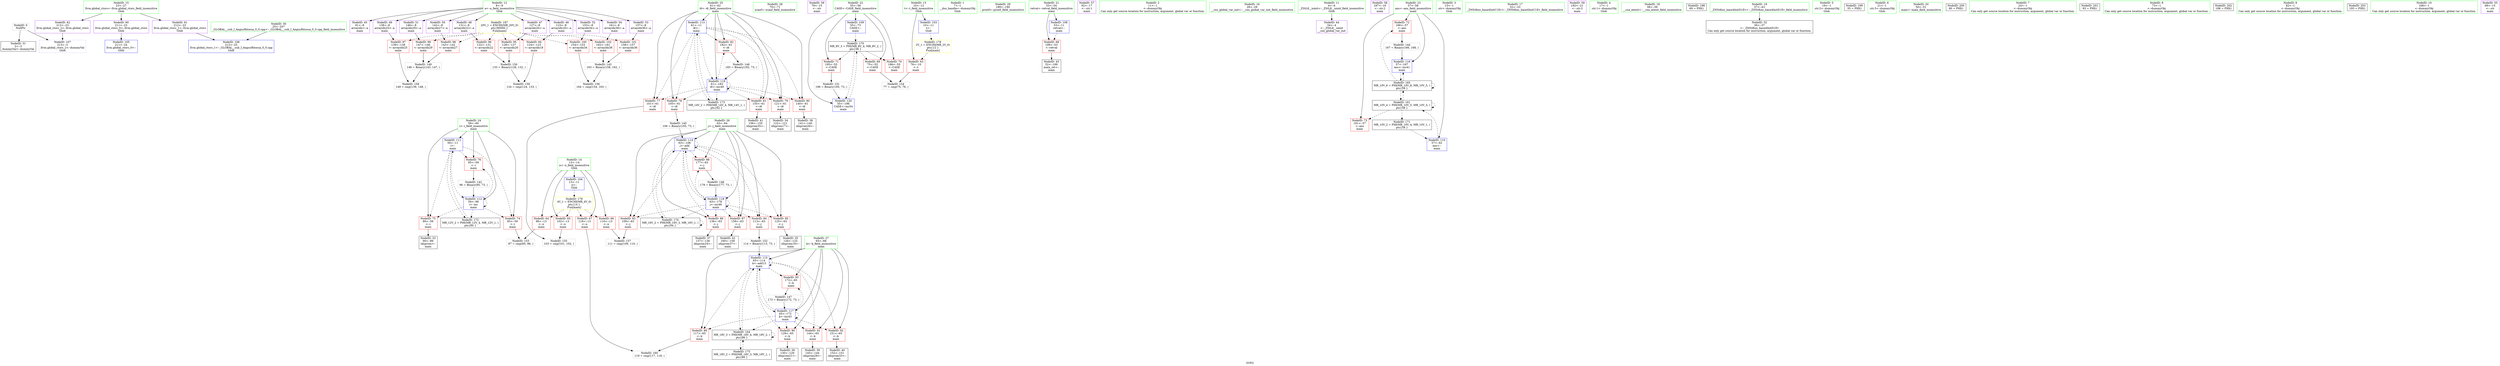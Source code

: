 digraph "SVFG" {
	label="SVFG";

	Node0x5563a91038f0 [shape=record,color=grey,label="{NodeID: 0\nNullPtr}"];
	Node0x5563a91038f0 -> Node0x5563a911b810[style=solid];
	Node0x5563a91038f0 -> Node0x5563a911cff0[style=solid];
	Node0x5563a911c710 [shape=record,color=red,label="{NodeID: 97\n139\<--138\n\<--arrayidx25\nmain\n}"];
	Node0x5563a911c710 -> Node0x5563a9124ab0[style=solid];
	Node0x5563a9104fe0 [shape=record,color=green,label="{NodeID: 14\n13\<--14\nn\<--n_field_insensitive\nGlob }"];
	Node0x5563a9104fe0 -> Node0x5563a911e3f0[style=solid];
	Node0x5563a9104fe0 -> Node0x5563a911e4c0[style=solid];
	Node0x5563a9104fe0 -> Node0x5563a911e590[style=solid];
	Node0x5563a9104fe0 -> Node0x5563a911e660[style=solid];
	Node0x5563a9104fe0 -> Node0x5563a911ccf0[style=solid];
	Node0x5563a911d360 [shape=record,color=blue,label="{NodeID: 111\n59\<--11\ni\<--\nmain\n}"];
	Node0x5563a911d360 -> Node0x5563a911ec10[style=dashed];
	Node0x5563a911d360 -> Node0x5563a911ece0[style=dashed];
	Node0x5563a911d360 -> Node0x5563a911edb0[style=dashed];
	Node0x5563a911d360 -> Node0x5563a911d430[style=dashed];
	Node0x5563a911d360 -> Node0x5563a912db10[style=dashed];
	Node0x5563a911b5a0 [shape=record,color=green,label="{NodeID: 28\n70\<--71\nscanf\<--scanf_field_insensitive\n}"];
	Node0x5563a911c160 [shape=record,color=black,label="{NodeID: 42\n160\<--159\nidxprom37\<--\nmain\n}"];
	Node0x5563a911dce0 [shape=record,color=purple,label="{NodeID: 56\n79\<--15\n\<--.str\nmain\n}"];
	Node0x5563a9124330 [shape=record,color=grey,label="{NodeID: 153\n87 = cmp(85, 86, )\n}"];
	Node0x5563a911e8d0 [shape=record,color=red,label="{NodeID: 70\n186\<--55\n\<--CASE\nmain\n}"];
	Node0x5563a911f430 [shape=record,color=red,label="{NodeID: 84\n113\<--63\n\<--j\nmain\n}"];
	Node0x5563a911f430 -> Node0x5563a91241b0[style=solid];
	Node0x5563a9102a00 [shape=record,color=green,label="{NodeID: 1\n7\<--1\n__dso_handle\<--dummyObj\nGlob }"];
	Node0x5563a911c7e0 [shape=record,color=red,label="{NodeID: 98\n143\<--142\n\<--arrayidx27\nmain\n}"];
	Node0x5563a911c7e0 -> Node0x5563a9123d30[style=solid];
	Node0x5563a91050b0 [shape=record,color=green,label="{NodeID: 15\n23\<--27\nllvm.global_ctors\<--llvm.global_ctors_field_insensitive\nGlob }"];
	Node0x5563a91050b0 -> Node0x5563a911e020[style=solid];
	Node0x5563a91050b0 -> Node0x5563a911e120[style=solid];
	Node0x5563a91050b0 -> Node0x5563a911e220[style=solid];
	Node0x5563a911d430 [shape=record,color=blue,label="{NodeID: 112\n59\<--96\ni\<--inc\nmain\n}"];
	Node0x5563a911d430 -> Node0x5563a911ec10[style=dashed];
	Node0x5563a911d430 -> Node0x5563a911ece0[style=dashed];
	Node0x5563a911d430 -> Node0x5563a911edb0[style=dashed];
	Node0x5563a911d430 -> Node0x5563a911d430[style=dashed];
	Node0x5563a911d430 -> Node0x5563a912db10[style=dashed];
	Node0x5563a911b670 [shape=record,color=green,label="{NodeID: 29\n189\<--190\nprintf\<--printf_field_insensitive\n}"];
	Node0x5563a911c230 [shape=record,color=black,label="{NodeID: 43\n52\<--199\nmain_ret\<--\nmain\n}"];
	Node0x5563a911ddb0 [shape=record,color=purple,label="{NodeID: 57\n92\<--17\n\<--.str.1\nmain\n}"];
	Node0x5563a91244b0 [shape=record,color=grey,label="{NodeID: 154\n77 = cmp(75, 76, )\n}"];
	Node0x5563a911e9a0 [shape=record,color=red,label="{NodeID: 71\n195\<--55\n\<--CASE\nmain\n}"];
	Node0x5563a911e9a0 -> Node0x5563a9124030[style=solid];
	Node0x5563a911f500 [shape=record,color=red,label="{NodeID: 85\n125\<--63\n\<--j\nmain\n}"];
	Node0x5563a911f500 -> Node0x5563a911bbb0[style=solid];
	Node0x5563a9103b90 [shape=record,color=green,label="{NodeID: 2\n11\<--1\n\<--dummyObj\nCan only get source location for instruction, argument, global var or function.}"];
	Node0x5563a911c8b0 [shape=record,color=red,label="{NodeID: 99\n147\<--146\n\<--arrayidx29\nmain\n}"];
	Node0x5563a911c8b0 -> Node0x5563a9123d30[style=solid];
	Node0x5563a9105180 [shape=record,color=green,label="{NodeID: 16\n28\<--29\n__cxx_global_var_init\<--__cxx_global_var_init_field_insensitive\n}"];
	Node0x5563a911d500 [shape=record,color=blue,label="{NodeID: 113\n61\<--11\ni6\<--\nmain\n}"];
	Node0x5563a911d500 -> Node0x5563a911ee80[style=dashed];
	Node0x5563a911d500 -> Node0x5563a911ef50[style=dashed];
	Node0x5563a911d500 -> Node0x5563a911f020[style=dashed];
	Node0x5563a911d500 -> Node0x5563a911f0f0[style=dashed];
	Node0x5563a911d500 -> Node0x5563a911f1c0[style=dashed];
	Node0x5563a911d500 -> Node0x5563a911f290[style=dashed];
	Node0x5563a911d500 -> Node0x5563a9122190[style=dashed];
	Node0x5563a911d500 -> Node0x5563a912e010[style=dashed];
	Node0x5563a911b740 [shape=record,color=green,label="{NodeID: 30\n25\<--207\n_GLOBAL__sub_I_AngusRitossa_0_0.cpp\<--_GLOBAL__sub_I_AngusRitossa_0_0.cpp_field_insensitive\n}"];
	Node0x5563a911b740 -> Node0x5563a911cef0[style=solid];
	Node0x5563a911c300 [shape=record,color=purple,label="{NodeID: 44\n34\<--4\n\<--_ZStL8__ioinit\n__cxx_global_var_init\n}"];
	Node0x5563a911de80 [shape=record,color=purple,label="{NodeID: 58\n187\<--19\n\<--.str.2\nmain\n}"];
	Node0x5563a9124630 [shape=record,color=grey,label="{NodeID: 155\n103 = cmp(101, 102, )\n}"];
	Node0x5563a911ea70 [shape=record,color=red,label="{NodeID: 72\n166\<--57\n\<--ans\nmain\n}"];
	Node0x5563a911ea70 -> Node0x5563a91235b0[style=solid];
	Node0x5563a911f5d0 [shape=record,color=red,label="{NodeID: 86\n136\<--63\n\<--j\nmain\n}"];
	Node0x5563a911f5d0 -> Node0x5563a911bd50[style=solid];
	Node0x5563a9103f80 [shape=record,color=green,label="{NodeID: 3\n15\<--1\n.str\<--dummyObj\nGlob }"];
	Node0x5563a911c980 [shape=record,color=red,label="{NodeID: 100\n154\<--153\n\<--arrayidx34\nmain\n}"];
	Node0x5563a911c980 -> Node0x5563a91247b0[style=solid];
	Node0x5563a9105250 [shape=record,color=green,label="{NodeID: 17\n32\<--33\n_ZNSt8ios_base4InitC1Ev\<--_ZNSt8ios_base4InitC1Ev_field_insensitive\n}"];
	Node0x5563a911d5d0 [shape=record,color=blue,label="{NodeID: 114\n63\<--106\nj\<--add\nmain\n}"];
	Node0x5563a911d5d0 -> Node0x5563a911f360[style=dashed];
	Node0x5563a911d5d0 -> Node0x5563a911f430[style=dashed];
	Node0x5563a911d5d0 -> Node0x5563a911f500[style=dashed];
	Node0x5563a911d5d0 -> Node0x5563a911f5d0[style=dashed];
	Node0x5563a911d5d0 -> Node0x5563a911f6a0[style=dashed];
	Node0x5563a911d5d0 -> Node0x5563a911f770[style=dashed];
	Node0x5563a911d5d0 -> Node0x5563a911d5d0[style=dashed];
	Node0x5563a911d5d0 -> Node0x5563a91220c0[style=dashed];
	Node0x5563a911d5d0 -> Node0x5563a912e510[style=dashed];
	Node0x5563a911b810 [shape=record,color=black,label="{NodeID: 31\n2\<--3\ndummyVal\<--dummyVal\n}"];
	Node0x5563a911c3d0 [shape=record,color=purple,label="{NodeID: 45\n91\<--8\narrayidx\<--a\nmain\n}"];
	Node0x5563a91232b0 [shape=record,color=grey,label="{NodeID: 142\n96 = Binary(95, 73, )\n}"];
	Node0x5563a91232b0 -> Node0x5563a911d430[style=solid];
	Node0x5563a911df50 [shape=record,color=purple,label="{NodeID: 59\n192\<--21\n\<--.str.3\nmain\n}"];
	Node0x5563a91247b0 [shape=record,color=grey,label="{NodeID: 156\n164 = cmp(154, 163, )\n}"];
	Node0x5563a911eb40 [shape=record,color=red,label="{NodeID: 73\n191\<--57\n\<--ans\nmain\n}"];
	Node0x5563a912d110 [shape=record,color=black,label="{NodeID: 170\nMR_8V_3 = PHI(MR_8V_4, MR_8V_2, )\npts\{56 \}\n}"];
	Node0x5563a912d110 -> Node0x5563a911e800[style=dashed];
	Node0x5563a912d110 -> Node0x5563a911e8d0[style=dashed];
	Node0x5563a912d110 -> Node0x5563a911e9a0[style=dashed];
	Node0x5563a912d110 -> Node0x5563a9122260[style=dashed];
	Node0x5563a911f6a0 [shape=record,color=red,label="{NodeID: 87\n159\<--63\n\<--j\nmain\n}"];
	Node0x5563a911f6a0 -> Node0x5563a911c160[style=solid];
	Node0x5563a9105360 [shape=record,color=green,label="{NodeID: 4\n17\<--1\n.str.1\<--dummyObj\nGlob }"];
	Node0x5563a911ca50 [shape=record,color=red,label="{NodeID: 101\n158\<--157\n\<--arrayidx36\nmain\n}"];
	Node0x5563a911ca50 -> Node0x5563a9123430[style=solid];
	Node0x5563a911ae80 [shape=record,color=green,label="{NodeID: 18\n38\<--39\n__cxa_atexit\<--__cxa_atexit_field_insensitive\n}"];
	Node0x5563a8f37610 [shape=record,color=black,label="{NodeID: 198\n69 = PHI()\n}"];
	Node0x5563a9121e50 [shape=record,color=blue,label="{NodeID: 115\n65\<--114\nk\<--add13\nmain\n}"];
	Node0x5563a9121e50 -> Node0x5563a911f840[style=dashed];
	Node0x5563a9121e50 -> Node0x5563a911f910[style=dashed];
	Node0x5563a9121e50 -> Node0x5563a911f9e0[style=dashed];
	Node0x5563a9121e50 -> Node0x5563a911fab0[style=dashed];
	Node0x5563a9121e50 -> Node0x5563a911fb80[style=dashed];
	Node0x5563a9121e50 -> Node0x5563a9121e50[style=dashed];
	Node0x5563a9121e50 -> Node0x5563a9121ff0[style=dashed];
	Node0x5563a9121e50 -> Node0x5563a912b310[style=dashed];
	Node0x5563a911b910 [shape=record,color=black,label="{NodeID: 32\n36\<--37\n\<--_ZNSt8ios_base4InitD1Ev\nCan only get source location for instruction, argument, global var or function.}"];
	Node0x5563a911c4a0 [shape=record,color=purple,label="{NodeID: 46\n123\<--8\narrayidx18\<--a\nmain\n}"];
	Node0x5563a911c4a0 -> Node0x5563a911fc50[style=solid];
	Node0x5563a9123430 [shape=record,color=grey,label="{NodeID: 143\n163 = Binary(158, 162, )\n}"];
	Node0x5563a9123430 -> Node0x5563a91247b0[style=solid];
	Node0x5563a911e020 [shape=record,color=purple,label="{NodeID: 60\n211\<--23\nllvm.global_ctors_0\<--llvm.global_ctors\nGlob }"];
	Node0x5563a911e020 -> Node0x5563a911cdf0[style=solid];
	Node0x5563a9124930 [shape=record,color=grey,label="{NodeID: 157\n111 = cmp(109, 110, )\n}"];
	Node0x5563a911ec10 [shape=record,color=red,label="{NodeID: 74\n85\<--59\n\<--i\nmain\n}"];
	Node0x5563a911ec10 -> Node0x5563a9124330[style=solid];
	Node0x5563a912d610 [shape=record,color=black,label="{NodeID: 171\nMR_10V_2 = PHI(MR_10V_4, MR_10V_1, )\npts\{58 \}\n}"];
	Node0x5563a912d610 -> Node0x5563a911d290[style=dashed];
	Node0x5563a911f770 [shape=record,color=red,label="{NodeID: 88\n177\<--63\n\<--j\nmain\n}"];
	Node0x5563a911f770 -> Node0x5563a9123bb0[style=solid];
	Node0x5563a9104130 [shape=record,color=green,label="{NodeID: 5\n19\<--1\n.str.2\<--dummyObj\nGlob }"];
	Node0x5563a911cb20 [shape=record,color=red,label="{NodeID: 102\n162\<--161\n\<--arrayidx38\nmain\n}"];
	Node0x5563a911cb20 -> Node0x5563a9123430[style=solid];
	Node0x5563a911af10 [shape=record,color=green,label="{NodeID: 19\n37\<--43\n_ZNSt8ios_base4InitD1Ev\<--_ZNSt8ios_base4InitD1Ev_field_insensitive\n}"];
	Node0x5563a911af10 -> Node0x5563a911b910[style=solid];
	Node0x5563a913a140 [shape=record,color=black,label="{NodeID: 199\n35 = PHI()\n}"];
	Node0x5563a9121f20 [shape=record,color=blue,label="{NodeID: 116\n57\<--167\nans\<--inc41\nmain\n}"];
	Node0x5563a9121f20 -> Node0x5563a912b810[style=dashed];
	Node0x5563a911ba10 [shape=record,color=black,label="{NodeID: 33\n90\<--89\nidxprom\<--\nmain\n}"];
	Node0x5563a911c570 [shape=record,color=purple,label="{NodeID: 47\n127\<--8\narrayidx20\<--a\nmain\n}"];
	Node0x5563a911c570 -> Node0x5563a911fd20[style=solid];
	Node0x5563a91235b0 [shape=record,color=grey,label="{NodeID: 144\n167 = Binary(166, 168, )\n}"];
	Node0x5563a91235b0 -> Node0x5563a9121f20[style=solid];
	Node0x5563a911e120 [shape=record,color=purple,label="{NodeID: 61\n212\<--23\nllvm.global_ctors_1\<--llvm.global_ctors\nGlob }"];
	Node0x5563a911e120 -> Node0x5563a911cef0[style=solid];
	Node0x5563a9124ab0 [shape=record,color=grey,label="{NodeID: 158\n149 = cmp(139, 148, )\n}"];
	Node0x5563a911ece0 [shape=record,color=red,label="{NodeID: 75\n89\<--59\n\<--i\nmain\n}"];
	Node0x5563a911ece0 -> Node0x5563a911ba10[style=solid];
	Node0x5563a912db10 [shape=record,color=black,label="{NodeID: 172\nMR_12V_2 = PHI(MR_12V_4, MR_12V_1, )\npts\{60 \}\n}"];
	Node0x5563a912db10 -> Node0x5563a911d360[style=dashed];
	Node0x5563a911f840 [shape=record,color=red,label="{NodeID: 89\n117\<--65\n\<--k\nmain\n}"];
	Node0x5563a911f840 -> Node0x5563a9124db0[style=solid];
	Node0x5563a91041c0 [shape=record,color=green,label="{NodeID: 6\n21\<--1\n.str.3\<--dummyObj\nGlob }"];
	Node0x5563a911cbf0 [shape=record,color=blue,label="{NodeID: 103\n10\<--11\nt\<--\nGlob }"];
	Node0x5563a911cbf0 -> Node0x5563a912f910[style=dashed];
	Node0x5563a911afa0 [shape=record,color=green,label="{NodeID: 20\n50\<--51\nmain\<--main_field_insensitive\n}"];
	Node0x5563a913a240 [shape=record,color=black,label="{NodeID: 200\n80 = PHI()\n}"];
	Node0x5563a9121ff0 [shape=record,color=blue,label="{NodeID: 117\n65\<--173\nk\<--inc43\nmain\n}"];
	Node0x5563a9121ff0 -> Node0x5563a911f840[style=dashed];
	Node0x5563a9121ff0 -> Node0x5563a911f910[style=dashed];
	Node0x5563a9121ff0 -> Node0x5563a911f9e0[style=dashed];
	Node0x5563a9121ff0 -> Node0x5563a911fab0[style=dashed];
	Node0x5563a9121ff0 -> Node0x5563a911fb80[style=dashed];
	Node0x5563a9121ff0 -> Node0x5563a9121e50[style=dashed];
	Node0x5563a9121ff0 -> Node0x5563a9121ff0[style=dashed];
	Node0x5563a9121ff0 -> Node0x5563a912b310[style=dashed];
	Node0x5563a911bae0 [shape=record,color=black,label="{NodeID: 34\n122\<--121\nidxprom17\<--\nmain\n}"];
	Node0x5563a911d660 [shape=record,color=purple,label="{NodeID: 48\n131\<--8\narrayidx22\<--a\nmain\n}"];
	Node0x5563a911d660 -> Node0x5563a911c640[style=solid];
	Node0x5563a9123730 [shape=record,color=grey,label="{NodeID: 145\n106 = Binary(105, 73, )\n}"];
	Node0x5563a9123730 -> Node0x5563a911d5d0[style=solid];
	Node0x5563a911e220 [shape=record,color=purple,label="{NodeID: 62\n213\<--23\nllvm.global_ctors_2\<--llvm.global_ctors\nGlob }"];
	Node0x5563a911e220 -> Node0x5563a911cff0[style=solid];
	Node0x5563a9124c30 [shape=record,color=grey,label="{NodeID: 159\n134 = cmp(124, 133, )\n}"];
	Node0x5563a911edb0 [shape=record,color=red,label="{NodeID: 76\n95\<--59\n\<--i\nmain\n}"];
	Node0x5563a911edb0 -> Node0x5563a91232b0[style=solid];
	Node0x5563a912e010 [shape=record,color=black,label="{NodeID: 173\nMR_14V_2 = PHI(MR_14V_4, MR_14V_1, )\npts\{62 \}\n}"];
	Node0x5563a912e010 -> Node0x5563a911d500[style=dashed];
	Node0x5563a911f910 [shape=record,color=red,label="{NodeID: 90\n129\<--65\n\<--k\nmain\n}"];
	Node0x5563a911f910 -> Node0x5563a911bc80[style=solid];
	Node0x5563a9103d40 [shape=record,color=green,label="{NodeID: 7\n24\<--1\n\<--dummyObj\nCan only get source location for instruction, argument, global var or function.}"];
	Node0x5563a9130b30 [shape=record,color=yellow,style=double,label="{NodeID: 187\n20V_1 = ENCHI(MR_20V_0)\npts\{90000 \}\nFun[main]}"];
	Node0x5563a9130b30 -> Node0x5563a911fc50[style=dashed];
	Node0x5563a9130b30 -> Node0x5563a911fd20[style=dashed];
	Node0x5563a9130b30 -> Node0x5563a911c640[style=dashed];
	Node0x5563a9130b30 -> Node0x5563a911c710[style=dashed];
	Node0x5563a9130b30 -> Node0x5563a911c7e0[style=dashed];
	Node0x5563a9130b30 -> Node0x5563a911c8b0[style=dashed];
	Node0x5563a9130b30 -> Node0x5563a911c980[style=dashed];
	Node0x5563a9130b30 -> Node0x5563a911ca50[style=dashed];
	Node0x5563a9130b30 -> Node0x5563a911cb20[style=dashed];
	Node0x5563a911ccf0 [shape=record,color=blue,label="{NodeID: 104\n13\<--11\nn\<--\nGlob }"];
	Node0x5563a911ccf0 -> Node0x5563a9130430[style=dashed];
	Node0x5563a911b030 [shape=record,color=green,label="{NodeID: 21\n53\<--54\nretval\<--retval_field_insensitive\nmain\n}"];
	Node0x5563a911b030 -> Node0x5563a911e730[style=solid];
	Node0x5563a911b030 -> Node0x5563a911d0f0[style=solid];
	Node0x5563a913a340 [shape=record,color=black,label="{NodeID: 201\n93 = PHI()\n}"];
	Node0x5563a91220c0 [shape=record,color=blue,label="{NodeID: 118\n63\<--178\nj\<--inc46\nmain\n}"];
	Node0x5563a91220c0 -> Node0x5563a911f360[style=dashed];
	Node0x5563a91220c0 -> Node0x5563a911f430[style=dashed];
	Node0x5563a91220c0 -> Node0x5563a911f500[style=dashed];
	Node0x5563a91220c0 -> Node0x5563a911f5d0[style=dashed];
	Node0x5563a91220c0 -> Node0x5563a911f6a0[style=dashed];
	Node0x5563a91220c0 -> Node0x5563a911f770[style=dashed];
	Node0x5563a91220c0 -> Node0x5563a911d5d0[style=dashed];
	Node0x5563a91220c0 -> Node0x5563a91220c0[style=dashed];
	Node0x5563a91220c0 -> Node0x5563a912e510[style=dashed];
	Node0x5563a911bbb0 [shape=record,color=black,label="{NodeID: 35\n126\<--125\nidxprom19\<--\nmain\n}"];
	Node0x5563a911d730 [shape=record,color=purple,label="{NodeID: 49\n138\<--8\narrayidx25\<--a\nmain\n}"];
	Node0x5563a911d730 -> Node0x5563a911c710[style=solid];
	Node0x5563a91238b0 [shape=record,color=grey,label="{NodeID: 146\n183 = Binary(182, 73, )\n}"];
	Node0x5563a91238b0 -> Node0x5563a9122190[style=solid];
	Node0x5563a911e320 [shape=record,color=red,label="{NodeID: 63\n76\<--10\n\<--t\nmain\n}"];
	Node0x5563a911e320 -> Node0x5563a91244b0[style=solid];
	Node0x5563a9124db0 [shape=record,color=grey,label="{NodeID: 160\n119 = cmp(117, 118, )\n}"];
	Node0x5563a911ee80 [shape=record,color=red,label="{NodeID: 77\n101\<--61\n\<--i6\nmain\n}"];
	Node0x5563a911ee80 -> Node0x5563a9124630[style=solid];
	Node0x5563a912e510 [shape=record,color=black,label="{NodeID: 174\nMR_16V_2 = PHI(MR_16V_3, MR_16V_1, )\npts\{64 \}\n}"];
	Node0x5563a912e510 -> Node0x5563a911d5d0[style=dashed];
	Node0x5563a912e510 -> Node0x5563a912e510[style=dashed];
	Node0x5563a911f9e0 [shape=record,color=red,label="{NodeID: 91\n144\<--65\n\<--k\nmain\n}"];
	Node0x5563a911f9e0 -> Node0x5563a911bef0[style=solid];
	Node0x5563a9103dd0 [shape=record,color=green,label="{NodeID: 8\n73\<--1\n\<--dummyObj\nCan only get source location for instruction, argument, global var or function.}"];
	Node0x5563a911cdf0 [shape=record,color=blue,label="{NodeID: 105\n211\<--24\nllvm.global_ctors_0\<--\nGlob }"];
	Node0x5563a911b0c0 [shape=record,color=green,label="{NodeID: 22\n55\<--56\nCASE\<--CASE_field_insensitive\nmain\n}"];
	Node0x5563a911b0c0 -> Node0x5563a911e800[style=solid];
	Node0x5563a911b0c0 -> Node0x5563a911e8d0[style=solid];
	Node0x5563a911b0c0 -> Node0x5563a911e9a0[style=solid];
	Node0x5563a911b0c0 -> Node0x5563a911d1c0[style=solid];
	Node0x5563a911b0c0 -> Node0x5563a9122260[style=solid];
	Node0x5563a913a440 [shape=record,color=black,label="{NodeID: 202\n188 = PHI()\n}"];
	Node0x5563a9122190 [shape=record,color=blue,label="{NodeID: 119\n61\<--183\ni6\<--inc49\nmain\n}"];
	Node0x5563a9122190 -> Node0x5563a911ee80[style=dashed];
	Node0x5563a9122190 -> Node0x5563a911ef50[style=dashed];
	Node0x5563a9122190 -> Node0x5563a911f020[style=dashed];
	Node0x5563a9122190 -> Node0x5563a911f0f0[style=dashed];
	Node0x5563a9122190 -> Node0x5563a911f1c0[style=dashed];
	Node0x5563a9122190 -> Node0x5563a911f290[style=dashed];
	Node0x5563a9122190 -> Node0x5563a9122190[style=dashed];
	Node0x5563a9122190 -> Node0x5563a912e010[style=dashed];
	Node0x5563a911bc80 [shape=record,color=black,label="{NodeID: 36\n130\<--129\nidxprom21\<--\nmain\n}"];
	Node0x5563a911d800 [shape=record,color=purple,label="{NodeID: 50\n142\<--8\narrayidx27\<--a\nmain\n}"];
	Node0x5563a911d800 -> Node0x5563a911c7e0[style=solid];
	Node0x5563a9123a30 [shape=record,color=grey,label="{NodeID: 147\n173 = Binary(172, 73, )\n}"];
	Node0x5563a9123a30 -> Node0x5563a9121ff0[style=solid];
	Node0x5563a911e3f0 [shape=record,color=red,label="{NodeID: 64\n86\<--13\n\<--n\nmain\n}"];
	Node0x5563a911e3f0 -> Node0x5563a9124330[style=solid];
	Node0x5563a912a410 [shape=record,color=black,label="{NodeID: 161\nMR_10V_4 = PHI(MR_10V_5, MR_10V_3, )\npts\{58 \}\n}"];
	Node0x5563a912a410 -> Node0x5563a911eb40[style=dashed];
	Node0x5563a912a410 -> Node0x5563a912a410[style=dashed];
	Node0x5563a912a410 -> Node0x5563a912b810[style=dashed];
	Node0x5563a912a410 -> Node0x5563a912d610[style=dashed];
	Node0x5563a911ef50 [shape=record,color=red,label="{NodeID: 78\n105\<--61\n\<--i6\nmain\n}"];
	Node0x5563a911ef50 -> Node0x5563a9123730[style=solid];
	Node0x5563a912ea10 [shape=record,color=black,label="{NodeID: 175\nMR_18V_2 = PHI(MR_18V_3, MR_18V_1, )\npts\{66 \}\n}"];
	Node0x5563a912ea10 -> Node0x5563a912b310[style=dashed];
	Node0x5563a911fab0 [shape=record,color=red,label="{NodeID: 92\n151\<--65\n\<--k\nmain\n}"];
	Node0x5563a911fab0 -> Node0x5563a911bfc0[style=solid];
	Node0x5563a9104750 [shape=record,color=green,label="{NodeID: 9\n82\<--1\n\<--dummyObj\nCan only get source location for instruction, argument, global var or function.}"];
	Node0x5563a911cef0 [shape=record,color=blue,label="{NodeID: 106\n212\<--25\nllvm.global_ctors_1\<--_GLOBAL__sub_I_AngusRitossa_0_0.cpp\nGlob }"];
	Node0x5563a911b190 [shape=record,color=green,label="{NodeID: 23\n57\<--58\nans\<--ans_field_insensitive\nmain\n}"];
	Node0x5563a911b190 -> Node0x5563a911ea70[style=solid];
	Node0x5563a911b190 -> Node0x5563a911eb40[style=solid];
	Node0x5563a911b190 -> Node0x5563a911d290[style=solid];
	Node0x5563a911b190 -> Node0x5563a9121f20[style=solid];
	Node0x5563a913a540 [shape=record,color=black,label="{NodeID: 203\n193 = PHI()\n}"];
	Node0x5563a9122260 [shape=record,color=blue,label="{NodeID: 120\n55\<--196\nCASE\<--inc54\nmain\n}"];
	Node0x5563a9122260 -> Node0x5563a912d110[style=dashed];
	Node0x5563a911bd50 [shape=record,color=black,label="{NodeID: 37\n137\<--136\nidxprom24\<--\nmain\n}"];
	Node0x5563a911d8d0 [shape=record,color=purple,label="{NodeID: 51\n146\<--8\narrayidx29\<--a\nmain\n}"];
	Node0x5563a911d8d0 -> Node0x5563a911c8b0[style=solid];
	Node0x5563a9123bb0 [shape=record,color=grey,label="{NodeID: 148\n178 = Binary(177, 73, )\n}"];
	Node0x5563a9123bb0 -> Node0x5563a91220c0[style=solid];
	Node0x5563a911e4c0 [shape=record,color=red,label="{NodeID: 65\n102\<--13\n\<--n\nmain\n}"];
	Node0x5563a911e4c0 -> Node0x5563a9124630[style=solid];
	Node0x5563a911f020 [shape=record,color=red,label="{NodeID: 79\n121\<--61\n\<--i6\nmain\n}"];
	Node0x5563a911f020 -> Node0x5563a911bae0[style=solid];
	Node0x5563a911fb80 [shape=record,color=red,label="{NodeID: 93\n172\<--65\n\<--k\nmain\n}"];
	Node0x5563a911fb80 -> Node0x5563a9123a30[style=solid];
	Node0x5563a9104820 [shape=record,color=green,label="{NodeID: 10\n168\<--1\n\<--dummyObj\nCan only get source location for instruction, argument, global var or function.}"];
	Node0x5563a911cff0 [shape=record,color=blue, style = dotted,label="{NodeID: 107\n213\<--3\nllvm.global_ctors_2\<--dummyVal\nGlob }"];
	Node0x5563a911b260 [shape=record,color=green,label="{NodeID: 24\n59\<--60\ni\<--i_field_insensitive\nmain\n}"];
	Node0x5563a911b260 -> Node0x5563a911ec10[style=solid];
	Node0x5563a911b260 -> Node0x5563a911ece0[style=solid];
	Node0x5563a911b260 -> Node0x5563a911edb0[style=solid];
	Node0x5563a911b260 -> Node0x5563a911d360[style=solid];
	Node0x5563a911b260 -> Node0x5563a911d430[style=solid];
	Node0x5563a911be20 [shape=record,color=black,label="{NodeID: 38\n141\<--140\nidxprom26\<--\nmain\n}"];
	Node0x5563a911d9a0 [shape=record,color=purple,label="{NodeID: 52\n153\<--8\narrayidx34\<--a\nmain\n}"];
	Node0x5563a911d9a0 -> Node0x5563a911c980[style=solid];
	Node0x5563a9123d30 [shape=record,color=grey,label="{NodeID: 149\n148 = Binary(143, 147, )\n}"];
	Node0x5563a9123d30 -> Node0x5563a9124ab0[style=solid];
	Node0x5563a911e590 [shape=record,color=red,label="{NodeID: 66\n110\<--13\n\<--n\nmain\n}"];
	Node0x5563a911e590 -> Node0x5563a9124930[style=solid];
	Node0x5563a911f0f0 [shape=record,color=red,label="{NodeID: 80\n140\<--61\n\<--i6\nmain\n}"];
	Node0x5563a911f0f0 -> Node0x5563a911be20[style=solid];
	Node0x5563a911fc50 [shape=record,color=red,label="{NodeID: 94\n124\<--123\n\<--arrayidx18\nmain\n}"];
	Node0x5563a911fc50 -> Node0x5563a9124c30[style=solid];
	Node0x5563a91048f0 [shape=record,color=green,label="{NodeID: 11\n4\<--6\n_ZStL8__ioinit\<--_ZStL8__ioinit_field_insensitive\nGlob }"];
	Node0x5563a91048f0 -> Node0x5563a911c300[style=solid];
	Node0x5563a911d0f0 [shape=record,color=blue,label="{NodeID: 108\n53\<--11\nretval\<--\nmain\n}"];
	Node0x5563a911d0f0 -> Node0x5563a911e730[style=dashed];
	Node0x5563a911b330 [shape=record,color=green,label="{NodeID: 25\n61\<--62\ni6\<--i6_field_insensitive\nmain\n}"];
	Node0x5563a911b330 -> Node0x5563a911ee80[style=solid];
	Node0x5563a911b330 -> Node0x5563a911ef50[style=solid];
	Node0x5563a911b330 -> Node0x5563a911f020[style=solid];
	Node0x5563a911b330 -> Node0x5563a911f0f0[style=solid];
	Node0x5563a911b330 -> Node0x5563a911f1c0[style=solid];
	Node0x5563a911b330 -> Node0x5563a911f290[style=solid];
	Node0x5563a911b330 -> Node0x5563a911d500[style=solid];
	Node0x5563a911b330 -> Node0x5563a9122190[style=solid];
	Node0x5563a911bef0 [shape=record,color=black,label="{NodeID: 39\n145\<--144\nidxprom28\<--\nmain\n}"];
	Node0x5563a911da70 [shape=record,color=purple,label="{NodeID: 53\n157\<--8\narrayidx36\<--a\nmain\n}"];
	Node0x5563a911da70 -> Node0x5563a911ca50[style=solid];
	Node0x5563a9123eb0 [shape=record,color=grey,label="{NodeID: 150\n133 = Binary(128, 132, )\n}"];
	Node0x5563a9123eb0 -> Node0x5563a9124c30[style=solid];
	Node0x5563a911e660 [shape=record,color=red,label="{NodeID: 67\n118\<--13\n\<--n\nmain\n}"];
	Node0x5563a911e660 -> Node0x5563a9124db0[style=solid];
	Node0x5563a912b310 [shape=record,color=black,label="{NodeID: 164\nMR_18V_3 = PHI(MR_18V_4, MR_18V_2, )\npts\{66 \}\n}"];
	Node0x5563a912b310 -> Node0x5563a9121e50[style=dashed];
	Node0x5563a912b310 -> Node0x5563a912b310[style=dashed];
	Node0x5563a912b310 -> Node0x5563a912ea10[style=dashed];
	Node0x5563a911f1c0 [shape=record,color=red,label="{NodeID: 81\n155\<--61\n\<--i6\nmain\n}"];
	Node0x5563a911f1c0 -> Node0x5563a911c090[style=solid];
	Node0x5563a912f910 [shape=record,color=yellow,style=double,label="{NodeID: 178\n2V_1 = ENCHI(MR_2V_0)\npts\{12 \}\nFun[main]}"];
	Node0x5563a912f910 -> Node0x5563a911e320[style=dashed];
	Node0x5563a911fd20 [shape=record,color=red,label="{NodeID: 95\n128\<--127\n\<--arrayidx20\nmain\n}"];
	Node0x5563a911fd20 -> Node0x5563a9123eb0[style=solid];
	Node0x5563a91049c0 [shape=record,color=green,label="{NodeID: 12\n8\<--9\na\<--a_field_insensitive\nGlob }"];
	Node0x5563a91049c0 -> Node0x5563a911c3d0[style=solid];
	Node0x5563a91049c0 -> Node0x5563a911c4a0[style=solid];
	Node0x5563a91049c0 -> Node0x5563a911c570[style=solid];
	Node0x5563a91049c0 -> Node0x5563a911d660[style=solid];
	Node0x5563a91049c0 -> Node0x5563a911d730[style=solid];
	Node0x5563a91049c0 -> Node0x5563a911d800[style=solid];
	Node0x5563a91049c0 -> Node0x5563a911d8d0[style=solid];
	Node0x5563a91049c0 -> Node0x5563a911d9a0[style=solid];
	Node0x5563a91049c0 -> Node0x5563a911da70[style=solid];
	Node0x5563a91049c0 -> Node0x5563a911db40[style=solid];
	Node0x5563a911d1c0 [shape=record,color=blue,label="{NodeID: 109\n55\<--73\nCASE\<--\nmain\n}"];
	Node0x5563a911d1c0 -> Node0x5563a912d110[style=dashed];
	Node0x5563a911b400 [shape=record,color=green,label="{NodeID: 26\n63\<--64\nj\<--j_field_insensitive\nmain\n}"];
	Node0x5563a911b400 -> Node0x5563a911f360[style=solid];
	Node0x5563a911b400 -> Node0x5563a911f430[style=solid];
	Node0x5563a911b400 -> Node0x5563a911f500[style=solid];
	Node0x5563a911b400 -> Node0x5563a911f5d0[style=solid];
	Node0x5563a911b400 -> Node0x5563a911f6a0[style=solid];
	Node0x5563a911b400 -> Node0x5563a911f770[style=solid];
	Node0x5563a911b400 -> Node0x5563a911d5d0[style=solid];
	Node0x5563a911b400 -> Node0x5563a91220c0[style=solid];
	Node0x5563a911bfc0 [shape=record,color=black,label="{NodeID: 40\n152\<--151\nidxprom33\<--\nmain\n}"];
	Node0x5563a911db40 [shape=record,color=purple,label="{NodeID: 54\n161\<--8\narrayidx38\<--a\nmain\n}"];
	Node0x5563a911db40 -> Node0x5563a911cb20[style=solid];
	Node0x5563a9124030 [shape=record,color=grey,label="{NodeID: 151\n196 = Binary(195, 73, )\n}"];
	Node0x5563a9124030 -> Node0x5563a9122260[style=solid];
	Node0x5563a911e730 [shape=record,color=red,label="{NodeID: 68\n199\<--53\n\<--retval\nmain\n}"];
	Node0x5563a911e730 -> Node0x5563a911c230[style=solid];
	Node0x5563a912b810 [shape=record,color=black,label="{NodeID: 165\nMR_10V_6 = PHI(MR_10V_8, MR_10V_5, )\npts\{58 \}\n}"];
	Node0x5563a912b810 -> Node0x5563a911ea70[style=dashed];
	Node0x5563a912b810 -> Node0x5563a9121f20[style=dashed];
	Node0x5563a912b810 -> Node0x5563a912a410[style=dashed];
	Node0x5563a912b810 -> Node0x5563a912b810[style=dashed];
	Node0x5563a911f290 [shape=record,color=red,label="{NodeID: 82\n182\<--61\n\<--i6\nmain\n}"];
	Node0x5563a911f290 -> Node0x5563a91238b0[style=solid];
	Node0x5563a9130430 [shape=record,color=yellow,style=double,label="{NodeID: 179\n4V_1 = ENCHI(MR_4V_0)\npts\{14 \}\nFun[main]}"];
	Node0x5563a9130430 -> Node0x5563a911e3f0[style=dashed];
	Node0x5563a9130430 -> Node0x5563a911e4c0[style=dashed];
	Node0x5563a9130430 -> Node0x5563a911e590[style=dashed];
	Node0x5563a9130430 -> Node0x5563a911e660[style=dashed];
	Node0x5563a911c640 [shape=record,color=red,label="{NodeID: 96\n132\<--131\n\<--arrayidx22\nmain\n}"];
	Node0x5563a911c640 -> Node0x5563a9123eb0[style=solid];
	Node0x5563a9104f10 [shape=record,color=green,label="{NodeID: 13\n10\<--12\nt\<--t_field_insensitive\nGlob }"];
	Node0x5563a9104f10 -> Node0x5563a911e320[style=solid];
	Node0x5563a9104f10 -> Node0x5563a911cbf0[style=solid];
	Node0x5563a911d290 [shape=record,color=blue,label="{NodeID: 110\n57\<--82\nans\<--\nmain\n}"];
	Node0x5563a911d290 -> Node0x5563a912a410[style=dashed];
	Node0x5563a911b4d0 [shape=record,color=green,label="{NodeID: 27\n65\<--66\nk\<--k_field_insensitive\nmain\n}"];
	Node0x5563a911b4d0 -> Node0x5563a911f840[style=solid];
	Node0x5563a911b4d0 -> Node0x5563a911f910[style=solid];
	Node0x5563a911b4d0 -> Node0x5563a911f9e0[style=solid];
	Node0x5563a911b4d0 -> Node0x5563a911fab0[style=solid];
	Node0x5563a911b4d0 -> Node0x5563a911fb80[style=solid];
	Node0x5563a911b4d0 -> Node0x5563a9121e50[style=solid];
	Node0x5563a911b4d0 -> Node0x5563a9121ff0[style=solid];
	Node0x5563a911c090 [shape=record,color=black,label="{NodeID: 41\n156\<--155\nidxprom35\<--\nmain\n}"];
	Node0x5563a911dc10 [shape=record,color=purple,label="{NodeID: 55\n68\<--15\n\<--.str\nmain\n}"];
	Node0x5563a91241b0 [shape=record,color=grey,label="{NodeID: 152\n114 = Binary(113, 73, )\n}"];
	Node0x5563a91241b0 -> Node0x5563a9121e50[style=solid];
	Node0x5563a911e800 [shape=record,color=red,label="{NodeID: 69\n75\<--55\n\<--CASE\nmain\n}"];
	Node0x5563a911e800 -> Node0x5563a91244b0[style=solid];
	Node0x5563a911f360 [shape=record,color=red,label="{NodeID: 83\n109\<--63\n\<--j\nmain\n}"];
	Node0x5563a911f360 -> Node0x5563a9124930[style=solid];
}
